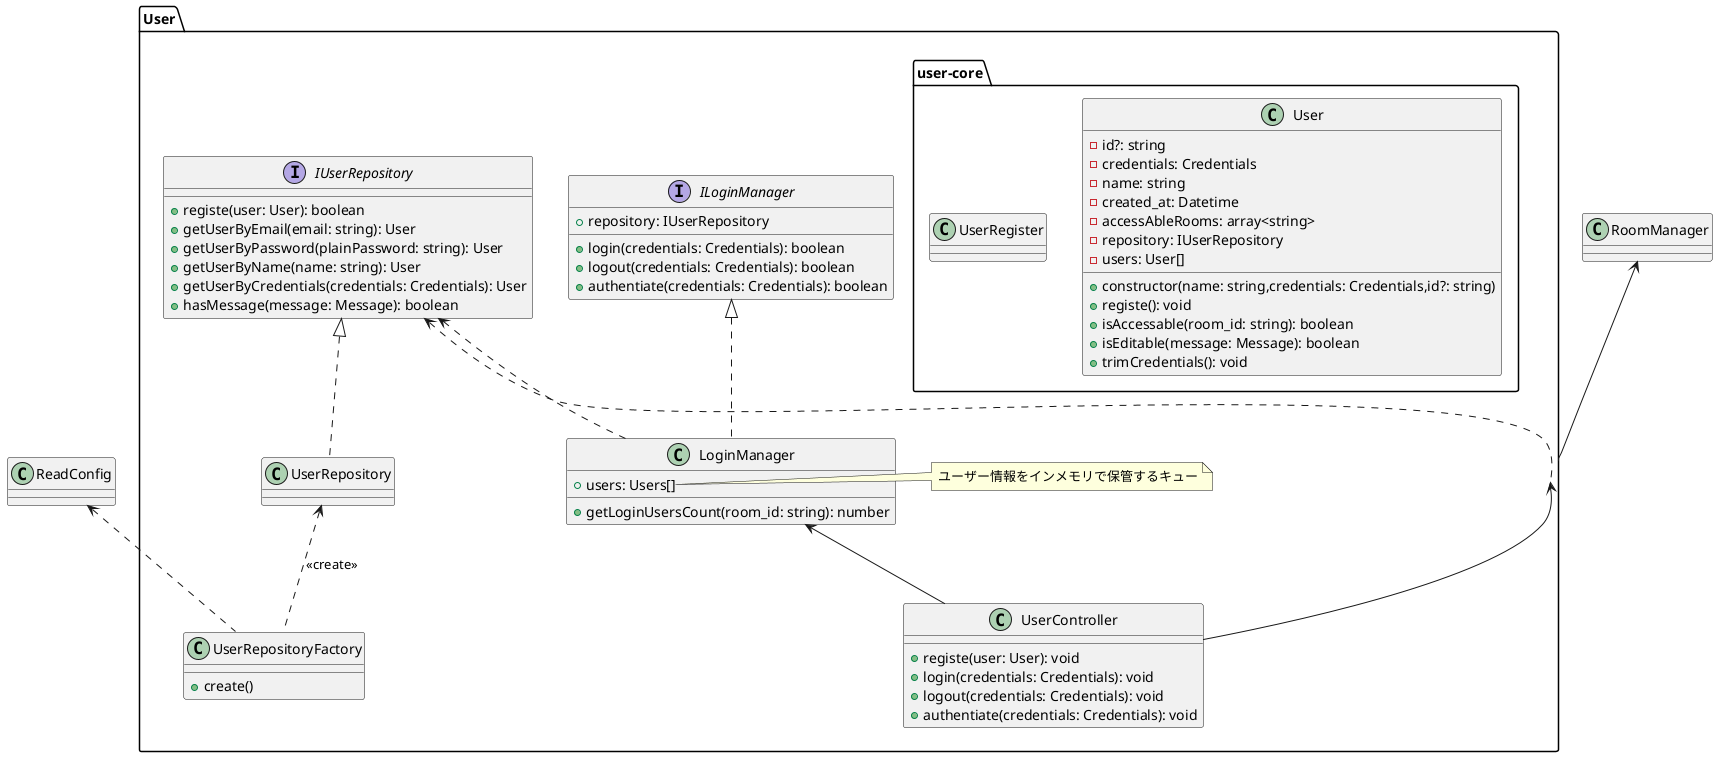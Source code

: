 @startuml

package User{

    package user-core{
        
        class User{
            -id?: string
            -credentials: Credentials
            -name: string
            -created_at: Datetime
            -accessAbleRooms: array<string>
            -repository: IUserRepository
            -users: User[]
            +constructor(name: string,credentials: Credentials,id?: string)
            +registe(): void
            +isAccessable(room_id: string): boolean
            +isEditable(message: Message): boolean
            +trimCredentials(): void
        }

        class UserRegister{
            
        }
    }

    Interface ILoginManager{
        +repository: IUserRepository
        +login(credentials: Credentials): boolean
        +logout(credentials: Credentials): boolean
        +authentiate(credentials: Credentials): boolean
    }

    class LoginManager{
        +users: Users[]
        +getLoginUsersCount(room_id: string): number
    }
    note right of LoginManager::users
    ユーザー情報をインメモリで保管するキュー
    endnote

    Interface IUserRepository{
        +registe(user: User): boolean
        +getUserByEmail(email: string): User
        +getUserByPassword(plainPassword: string): User
        +getUserByName(name: string): User
        +getUserByCredentials(credentials: Credentials): User
        +hasMessage(message: Message): boolean
    }

    class UserRepository

    class UserController{
        +registe(user: User): void
        +login(credentials: Credentials): void
        +logout(credentials: Credentials): void
        +authentiate(credentials: Credentials): void
    }

    class UserRepositoryFactory{
        +create()
    }

}

User <-- UserController
ILoginManager <|.. LoginManager
IUserRepository <.. User
IUserRepository <.. LoginManager
ReadConfig <.. UserRepositoryFactory
IUserRepository <|.. UserRepository
UserRepository <.. UserRepositoryFactory : <<create>>
LoginManager <-- UserController
RoomManager <-- User

@enduml